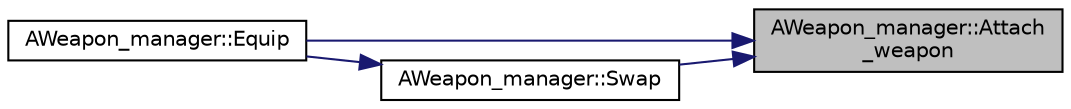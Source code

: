 digraph "AWeapon_manager::Attach_weapon"
{
 // LATEX_PDF_SIZE
  edge [fontname="Helvetica",fontsize="10",labelfontname="Helvetica",labelfontsize="10"];
  node [fontname="Helvetica",fontsize="10",shape=record];
  rankdir="RL";
  Node1 [label="AWeapon_manager::Attach\l_weapon",height=0.2,width=0.4,color="black", fillcolor="grey75", style="filled", fontcolor="black",tooltip="무기를 플레이어 메시에 부착"];
  Node1 -> Node2 [dir="back",color="midnightblue",fontsize="10",style="solid",fontname="Helvetica"];
  Node2 [label="AWeapon_manager::Equip",height=0.2,width=0.4,color="black", fillcolor="white", style="filled",URL="$class_a_weapon__manager.html#a57a8a0251decfec0d07b9c856b7c394f",tooltip="무기 착용"];
  Node1 -> Node3 [dir="back",color="midnightblue",fontsize="10",style="solid",fontname="Helvetica"];
  Node3 [label="AWeapon_manager::Swap",height=0.2,width=0.4,color="black", fillcolor="white", style="filled",URL="$class_a_weapon__manager.html#ae54a22ee98e1e73870da417ff73678f1",tooltip="무기 교체"];
  Node3 -> Node2 [dir="back",color="midnightblue",fontsize="10",style="solid",fontname="Helvetica"];
}
